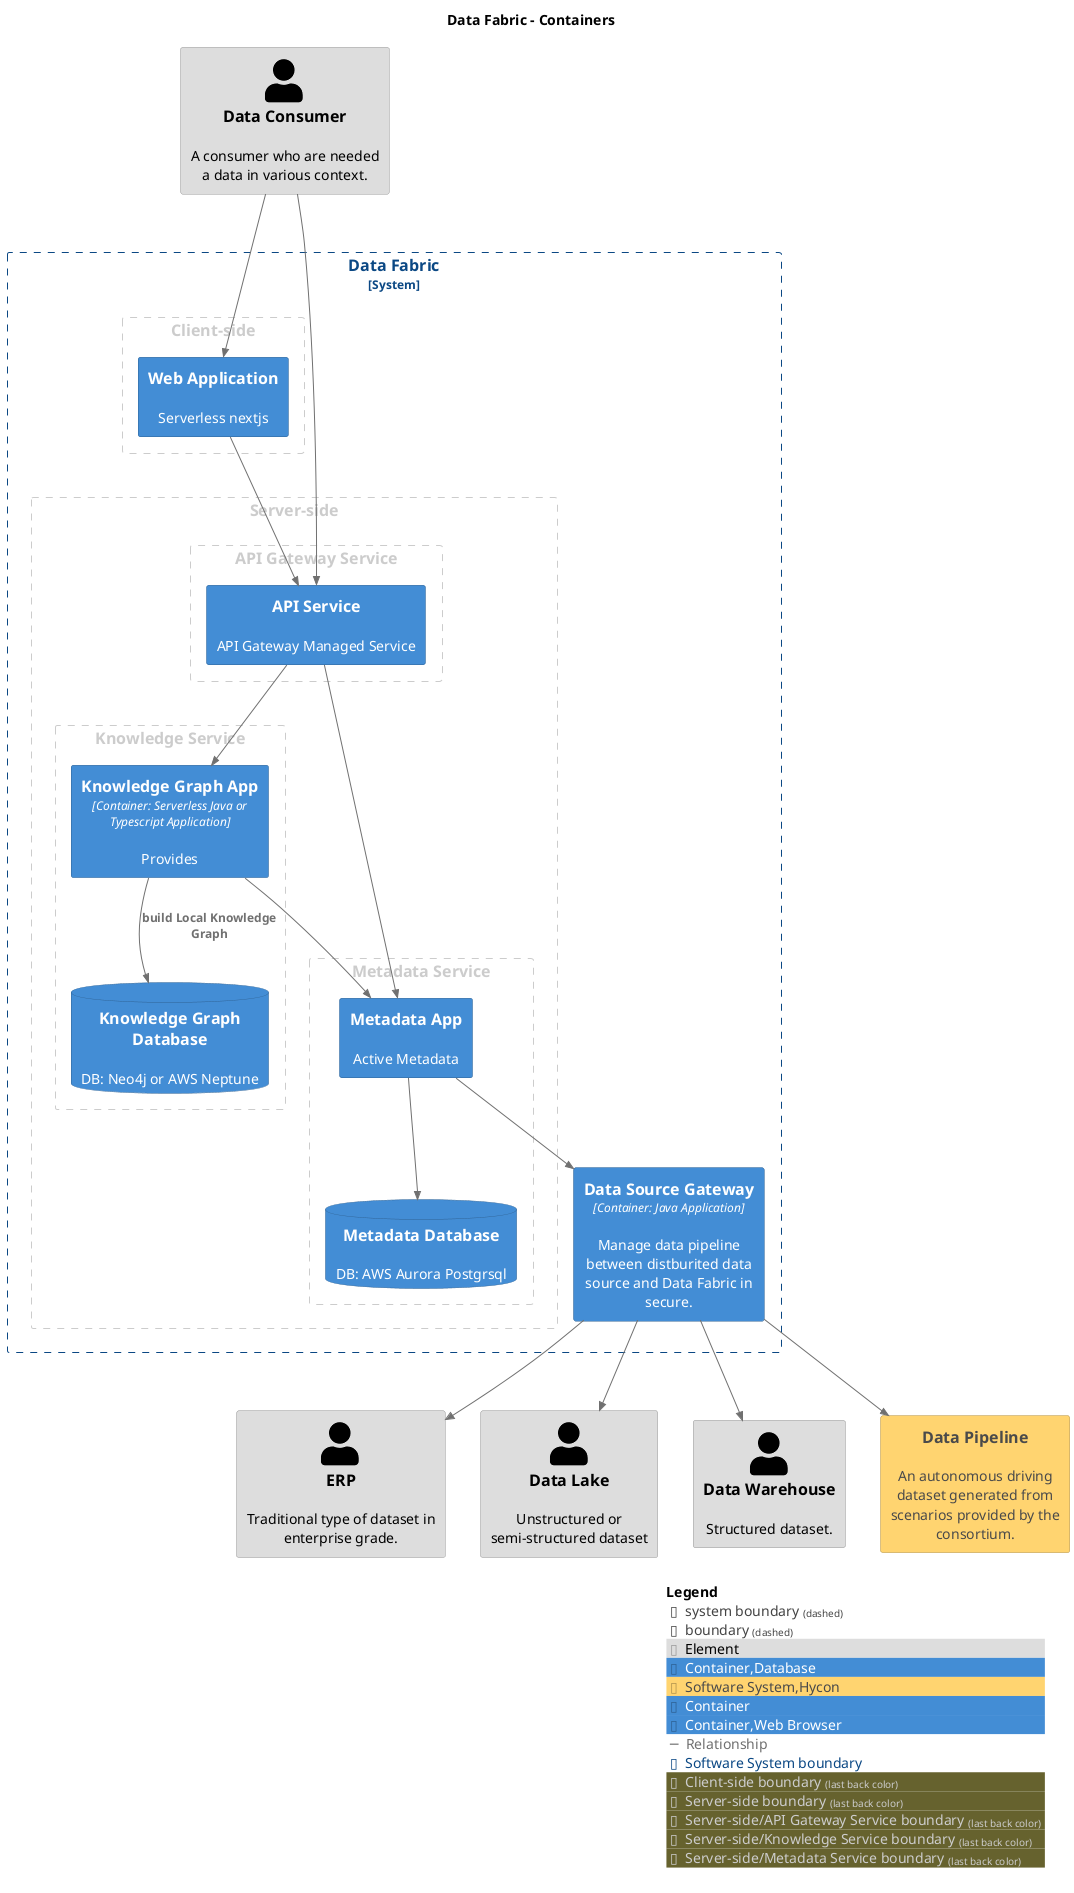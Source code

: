 @startuml
set separator none
title Data Fabric - Containers

top to bottom direction

!include <C4/C4>
!include <C4/C4_Context>
!include <C4/C4_Container>

AddElementTag("Element", $bgColor="#dddddd", $borderColor="#9a9a9a", $fontColor="#000000", $sprite="", $shadowing="")
AddElementTag("Container,Database", $bgColor="#438dd5", $borderColor="#2e6295", $fontColor="#ffffff", $sprite="", $shadowing="")
AddElementTag("Software System,Hycon", $bgColor="#ffd470", $borderColor="#b2944e", $fontColor="#4a4a4a", $sprite="", $shadowing="")
AddElementTag("Container", $bgColor="#438dd5", $borderColor="#2e6295", $fontColor="#ffffff", $sprite="", $shadowing="")
AddElementTag("Container,Web Browser", $bgColor="#438dd5", $borderColor="#2e6295", $fontColor="#ffffff", $sprite="", $shadowing="")

AddRelTag("Relationship", $textColor="#707070", $lineColor="#707070", $lineStyle = "")

AddBoundaryTag("Software System", $bgColor="#ffffff", $borderColor="#0b4884", $fontColor="#0b4884", $shadowing="")

Person(DataConsumer, "Data Consumer", $descr="A consumer who are needed a data in various context.", $tags="Element", $link="")
Person(ERP, "ERP", $descr="Traditional type of dataset in enterprise grade.", $tags="Element", $link="")
Person(DataLake, "Data Lake", $descr="Unstructured or semi-structured dataset", $tags="Element", $link="")
Person(DataWarehouse, "Data Warehouse", $descr="Structured dataset.", $tags="Element", $link="")
System(DataPipeline, "Data Pipeline", $descr="An autonomous driving dataset generated from scenarios provided by the consortium.", $tags="Software System,Hycon", $link="")

System_Boundary("DataFabric_boundary", "Data Fabric", $tags="Software System") {
  AddBoundaryTag("Client-side", $borderColor="#cccccc", $fontColor="#cccccc")
  Boundary(group_1, "Client-side", $tags="Client-side") {
    Container(DataFabric.WebApplication, "Web Application", $techn="", $descr="Serverless nextjs", $tags="Container,Web Browser", $link="")
  }

  AddBoundaryTag("Server-side", $borderColor="#cccccc", $fontColor="#cccccc")
  Boundary(group_2, "Server-side", $tags="Server-side") {
      AddBoundaryTag("Server-side/API Gateway Service", $borderColor="#cccccc", $fontColor="#cccccc")
      Boundary(group_3, "API Gateway Service", $tags="Server-side/API Gateway Service") {
        Container(DataFabric.APIService, "API Service", $techn="", $descr="API Gateway Managed Service", $tags="Container", $link="")
      }

      AddBoundaryTag("Server-side/Knowledge Service", $borderColor="#cccccc", $fontColor="#cccccc")
      Boundary(group_4, "Knowledge Service", $tags="Server-side/Knowledge Service") {
        Container(DataFabric.KnowledgeGraphApp, "Knowledge Graph App", $techn="Container: Serverless Java or Typescript Application", $descr="Provides", $tags="Container", $link="")
        ContainerDb(DataFabric.KnowledgeGraphDatabase, "Knowledge Graph Database", $techn="", $descr="DB: Neo4j or AWS Neptune", $tags="Container,Database", $link="")
      }

      AddBoundaryTag("Server-side/Metadata Service", $borderColor="#cccccc", $fontColor="#cccccc")
      Boundary(group_5, "Metadata Service", $tags="Server-side/Metadata Service") {
        Container(DataFabric.MetadataApp, "Metadata App", $techn="", $descr="Active Metadata", $tags="Container", $link="")
        ContainerDb(DataFabric.MetadataDatabase, "Metadata Database", $techn="", $descr="DB: AWS Aurora Postgrsql", $tags="Container,Database", $link="")
      }

  }

  Container(DataFabric.DataSourceGateway, "Data Source Gateway", $techn="Container: Java Application", $descr="Manage data pipeline between distburited data source and Data Fabric in secure.", $tags="Container", $link="")
}

Rel_D(DataFabric.DataSourceGateway, DataPipeline, "", $techn="", $tags="Relationship", $link="")
Rel_D(DataConsumer, DataFabric.APIService, "", $techn="", $tags="Relationship", $link="")
Rel_D(DataConsumer, DataFabric.WebApplication, "", $techn="", $tags="Relationship", $link="")
Rel_D(DataFabric.KnowledgeGraphApp, DataFabric.KnowledgeGraphDatabase, "build Local Knowledge Graph", $techn="", $tags="Relationship", $link="")
Rel_D(DataFabric.KnowledgeGraphApp, DataFabric.MetadataApp, "", $techn="", $tags="Relationship", $link="")
Rel_D(DataFabric.DataSourceGateway, ERP, "", $techn="", $tags="Relationship", $link="")
Rel_D(DataFabric.DataSourceGateway, DataLake, "", $techn="", $tags="Relationship", $link="")
Rel_D(DataFabric.DataSourceGateway, DataWarehouse, "", $techn="", $tags="Relationship", $link="")
Rel_D(DataFabric.MetadataApp, DataFabric.DataSourceGateway, "", $techn="", $tags="Relationship", $link="")
Rel_D(DataFabric.MetadataApp, DataFabric.MetadataDatabase, "", $techn="", $tags="Relationship", $link="")
Rel_D(DataFabric.APIService, DataFabric.KnowledgeGraphApp, "", $techn="", $tags="Relationship", $link="")
Rel_D(DataFabric.APIService, DataFabric.MetadataApp, "", $techn="", $tags="Relationship", $link="")
Rel_D(DataFabric.WebApplication, DataFabric.APIService, "", $techn="", $tags="Relationship", $link="")

SHOW_LEGEND(true)
@enduml